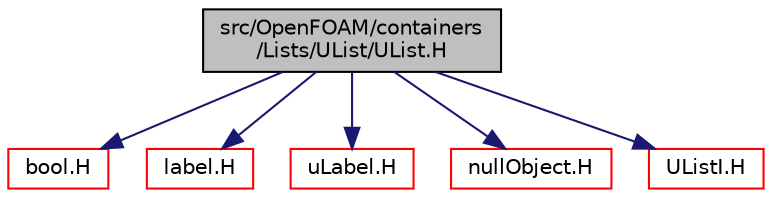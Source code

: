digraph "src/OpenFOAM/containers/Lists/UList/UList.H"
{
  bgcolor="transparent";
  edge [fontname="Helvetica",fontsize="10",labelfontname="Helvetica",labelfontsize="10"];
  node [fontname="Helvetica",fontsize="10",shape=record];
  Node1 [label="src/OpenFOAM/containers\l/Lists/UList/UList.H",height=0.2,width=0.4,color="black", fillcolor="grey75", style="filled", fontcolor="black"];
  Node1 -> Node2 [color="midnightblue",fontsize="10",style="solid",fontname="Helvetica"];
  Node2 [label="bool.H",height=0.2,width=0.4,color="red",URL="$a08828.html",tooltip="System bool. "];
  Node1 -> Node3 [color="midnightblue",fontsize="10",style="solid",fontname="Helvetica"];
  Node3 [label="label.H",height=0.2,width=0.4,color="red",URL="$a08904.html"];
  Node1 -> Node4 [color="midnightblue",fontsize="10",style="solid",fontname="Helvetica"];
  Node4 [label="uLabel.H",height=0.2,width=0.4,color="red",URL="$a08920.html"];
  Node1 -> Node5 [color="midnightblue",fontsize="10",style="solid",fontname="Helvetica"];
  Node5 [label="nullObject.H",height=0.2,width=0.4,color="red",URL="$a08926.html"];
  Node1 -> Node6 [color="midnightblue",fontsize="10",style="solid",fontname="Helvetica"];
  Node6 [label="UListI.H",height=0.2,width=0.4,color="red",URL="$a07699.html"];
}
